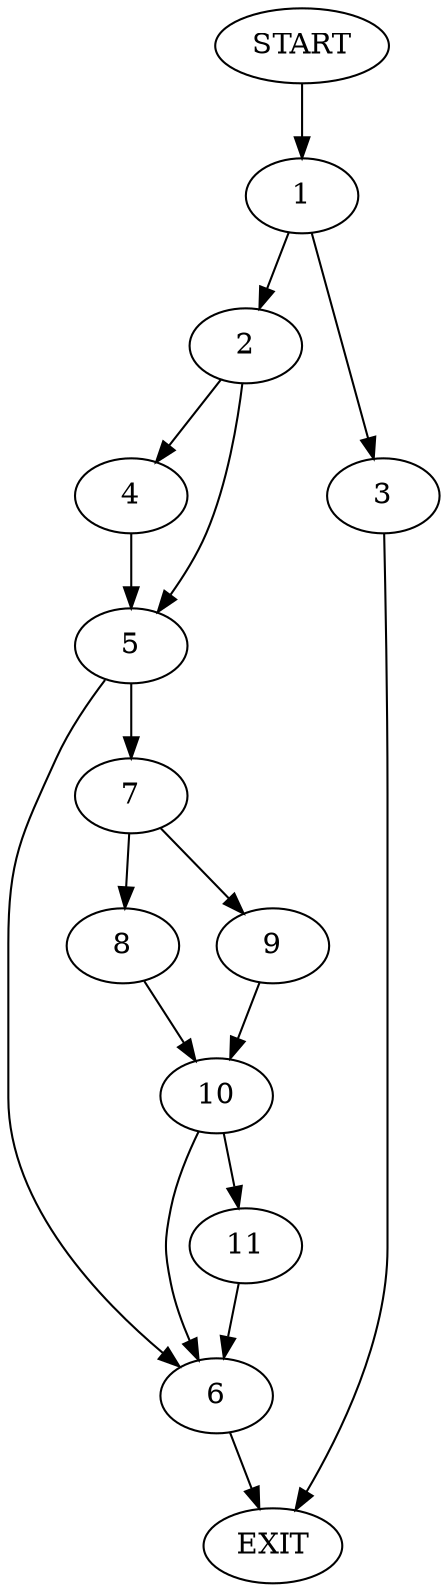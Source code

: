 digraph {
0 [label="START"]
12 [label="EXIT"]
0 -> 1
1 -> 2
1 -> 3
3 -> 12
2 -> 4
2 -> 5
4 -> 5
5 -> 6
5 -> 7
7 -> 8
7 -> 9
6 -> 12
9 -> 10
8 -> 10
10 -> 6
10 -> 11
11 -> 6
}
